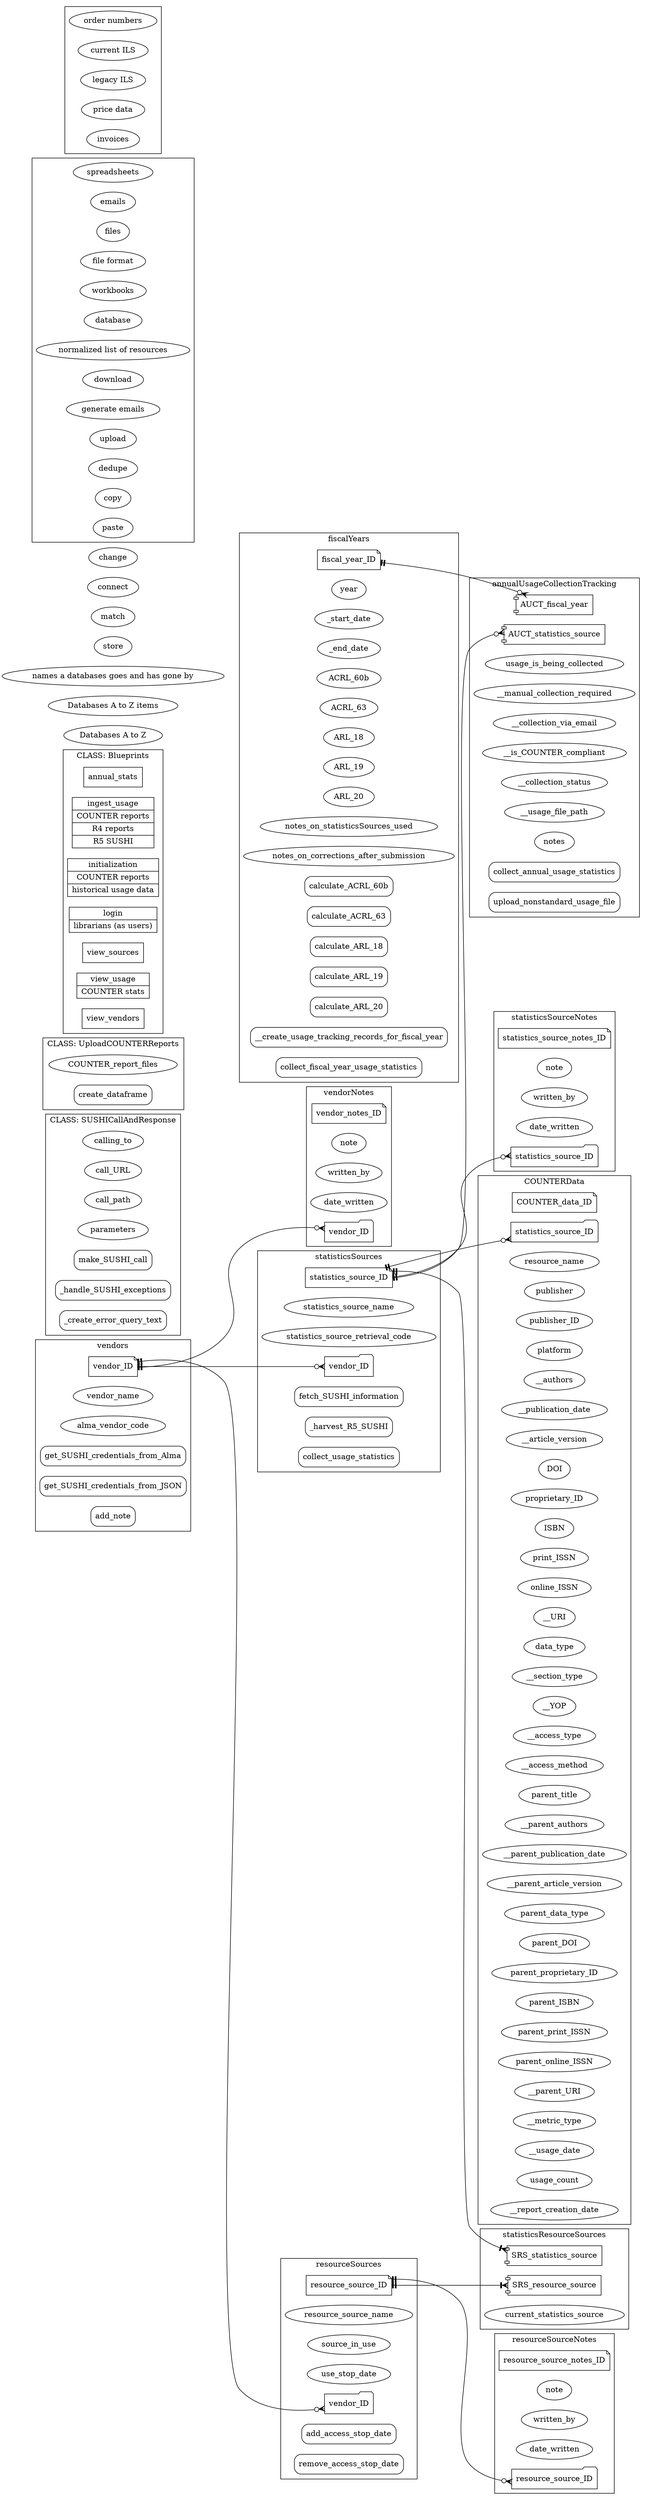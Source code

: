 digraph erd_and_classes {
    graph [rankdir = "LR"]
    /*
        ellipse = field/attribute
        note = PK
        folder = FK
        component = FK that makes up a composite PK
        Mrecord = methods
        
        Starting with two underscores means not from user stories
    */

    /* *** ESTABLISHED RELATIONS/CLASSES *** */
    

    subgraph cluster_fiscalYears {
        label="fiscalYears"

        // Attributes
        fiscal_year_ID [shape="note"]
        year
        _start_date // The FY start as date data type to go in SQL queries
        _end_date // The FY end as date data type to go in SQL queries
        // The submitted values are stored because vendors sometimes report issues with their stats collection, which require reharvesting
        ACRL_60b // Initial Circulation: Digital/Electronic
        ACRL_63 // E-Serials Usage: Digital/Electronic
        ARL_18 // Number of successful full-text article requests (journals)
        ARL_19 // Number of regular searches (databases)
        ARL_20 // Number of federated searches (databases)
        // Should the date when the numbers were collected be saved?
        notes_on_statisticsSources_used
        notes_on_corrections_after_submission // If a vendor issues a correction requiring reharvesting after numbers are submitted, should it be recorded here or on the page of the specific source being reharvested?

        // Methods
        // Should each number have its own method, or should all of them be calculated at the same time?
        calculate_ACRL_60b [shape="Mrecord"]
        calculate_ACRL_63 [shape="Mrecord"]
        calculate_ARL_18 [shape="Mrecord"]
        calculate_ARL_19 [shape="Mrecord"]
        calculate_ARL_20 [shape="Mrecord"]
        __create_usage_tracking_records_for_fiscal_year [shape="Mrecord"]
        collect_fiscal_year_usage_statistics [shape="Mrecord"]
    }


    subgraph cluster_vendors {
        label="vendors"

        //Attributes
        vendor_ID [shape="note"]
        vendor_name
        alma_vendor_code

        //Methods
        get_SUSHI_credentials_from_Alma [shape="Mrecord"]
        get_SUSHI_credentials_from_JSON [shape="Mrecord"]
        add_note [shape="Mrecord"]
    }

    
    subgraph cluster_vendorNotes {
        label="vendorNotes"

        //Attributes
        vendor_notes_ID [shape="note"]
        note_in_vendorNotes [label="note"]
        written_by_in_vendorNotes [label="written_by"]
        date_written_in_vendorNotes [label="date_written"]
        vendor_ID_in_vendorNotes [
            label="vendor_ID"
            shape="folder"
        ]

        //Methods
    }


    subgraph cluster_statisticsSources {
        label="statisticsSources"

        // Attributes
        statistics_source_ID [shape="note"]
        statistics_source_name
        statistics_source_retrieval_code
        vendor_ID_in_statisticsSources [
            label="vendor_ID"
            shape="folder"
        ]

        // Methods
        fetch_SUSHI_information [shape="Mrecord"]
        _harvest_R5_SUSHI [shape="Mrecord"]
        collect_usage_statistics [shape="Mrecord"]
        add_note [shape="Mrecord"]
    }


    subgraph cluster_statisticsSourceNotes {
        label="statisticsSourceNotes"

        //Attributes
        statistics_source_notes_ID [shape="note"]
        note_in_statisticsSourceNotes [label="note"]
        written_by_in_statisticsSourceNotes [label="written_by"]
        date_written_in_statisticsSourceNotes [label="date_written"]
        statistics_source_ID_in_statisticsSourceNotes [
            label="statistics_source_ID"
            shape="folder"
        ]

        //Methods
    }


    subgraph cluster_resourceSources {
        label="resourceSources"

        // Attributes
        resource_source_ID [shape="note"]
        resource_source_name
        source_in_use
        use_stop_date
        vendor_ID_in_resourceSources [
            label="vendor_ID"
            shape="folder"
        ]

        // Methods
        add_access_stop_date [shape="Mrecord"]
        remove_access_stop_date [shape="Mrecord"]
        add_note [shape="Mrecord"]
    }


    subgraph cluster_resourceSourceNotes {
        label="resourceSourceNotes"

        //Attributes
        resource_source_notes_ID [shape="note"]
        note_in_resourceSourceNotes [label="note"]
        written_by_in_resourceSourceNotes [label="written_by"]
        date_written_in_resourceSourceNotes [label="date_written"]
        resource_source_ID_in_resourceSourceNotes [
            label="resource_source_ID"
            shape="folder"
        ]

        //Methods
    }


    subgraph cluster_statisticsResourceSources {
        label="statisticsResourceSources"

        // Attributes
        SRS_statistics_source [shape="component"]
        SRS_resource_source [shape="component"]
        current_statistics_source // This indicates if the given statistics source is the active source for the resourceSource's usage. Every resourceSource in use must have a current statisticsSource regardless of if usage is actually provided for the resourceSource because the current statisticsSource is how the intentional omission of resourceSources that don't provide usage is tracked.

        // Methods
    }


    subgraph cluster_annualUsageCollectionTracking {
        label="annualUsageCollectionTracking"

        // Attributes
        AUCT_statistics_source [shape="component"]
        AUCT_fiscal_year [shape="component"]
        usage_is_being_collected
        __manual_collection_required
        __collection_via_email
        __is_COUNTER_compliant
        __collection_status
        __usage_file_path
        notes

        // Methods
        collect_annual_usage_statistics [shape="Mrecord"]
        upload_nonstandard_usage_file [shape="Mrecord"]
    }


    subgraph cluster_COUNTERData {
        label="COUNTERData"

        // Attributes
        COUNTER_data_ID [shape="note"]
        statistics_source_ID_in_COUNTERData [
            label="statistics_source_ID"
            shape="folder"
        ]
        resource_name
        publisher
        publisher_ID
        platform
        __authors
        __publication_date
        __article_version
        DOI
        proprietary_ID
        ISBN
        print_ISSN
        online_ISSN
        __URI
        data_type
        __section_type
        __YOP
        __access_type
        __access_method
        parent_title
        __parent_authors
        __parent_publication_date
        __parent_article_version
        parent_data_type
        parent_DOI
        parent_proprietary_ID
        parent_ISBN
        parent_print_ISSN
        parent_online_ISSN
        __parent_URI
        __metric_type
        __usage_date
        usage_count
        __report_creation_date

        // Methods
    }


    subgraph cluster_SUSHICallAndResponse {
        label="CLASS: SUSHICallAndResponse"

        // Attributes
        calling_to
        call_URL
        call_path
        parameters

        // Methods
        make_SUSHI_call [shape="Mrecord"]
        _handle_SUSHI_exceptions [shape="Mrecord"]
        _create_error_query_text [shape="Mrecord"]
    }


    subgraph cluster_UploadCOUNTERReports {
        label="CLASS: UploadCOUNTERReports"

        // Attributes
        COUNTER_report_files

        // Methods
        create_dataframe [shape="Mrecord"]
    }


    subgraph cluster_Blueprints {
        label="CLASS: Blueprints"

        annual_stats [
            shape="record"
            label="\N"
        ]
        ingest_usage [
            shape="record"
            label="\N|COUNTER reports|R4 reports|R5 SUSHI"
        ]
        initialization [
            shape="record"
            label="\N|COUNTER reports|historical usage data"
        ]
        login [
            shape="record"
            label="\N|librarians (as users)"
        ]
        view_sources [
            shape="record"
            label="\N"
        ]
        view_usage [
            shape="record"
            label="\N|COUNTER stats"
        ]
        view_vendors [
            shape="record"
            label="\N"
        ]
    }


    // RELATIONSHIPS (ordered by PK, then FK)
    /*
        Establish relationships from the PK (tail) to the FK (head)
        table --------(can connect to)---------[optionality]--(and)--[cardinality]-->other table
        arrowhead = how PK table can connect to FK table
        arrowtail = how FK table can connect to PK table
        
        teeodot = 0..1 (unique but optional)
        crowodot = 0..N (optional, not unique)
        teetee = 1..1 (exactly one)
        crowtee = 1..N (neither optional nor unique)
    */

    fiscal_year_ID -> AUCT_fiscal_year [
        dir="both"
        arrowhead="crowodot"
        arrowtail="teetee"
    ]


    vendor_ID -> vendor_ID_in_vendorNotes [
        dir="both"
        arrowhead="crowodot"
        arrowtail="teetee"
    ]


    vendor_ID -> vendor_ID_in_statisticsSources [
        dir="both"
        arrowhead="crowodot" // Want the option to have a vendor without a statistics source
        arrowtail="teetee"
    ]


    vendor_ID -> vendor_ID_in_resourceSources [
        dir="both"
        arrowhead="crowodot" // Want the option to have a vendor without a statistics source
        arrowtail="teetee"
    ]


    statistics_source_ID -> statistics_source_ID_in_statisticsSourceNotes [
        dir="both"
        arrowhead="crowodot"
        arrowtail="teetee"
    ]


    statistics_source_ID -> SRS_statistics_source [
        dir="both"
        arrowhead="crowtee"
        arrowtail="teetee"
    ]


    statistics_source_ID -> AUCT_statistics_source [
        dir="both"
        arrowhead="crowodot" // Since sources don't need to be connected to a collection year, they can be added as they arise, rather than needing to wait for the first round of collections in which they'll be included
        arrowtail="teetee"
    ]


    statistics_source_ID -> statistics_source_ID_in_COUNTERData [
        dir="both"
        arrowhead="crowodot"
        arrowtail="teetee"
    ]


    resource_source_ID -> SRS_resource_source [
        dir="both"
        arrowhead="crowtee"
        arrowtail="teetee"
    ]


    resource_source_ID -> resource_source_ID_in_resourceSourceNotes [
        dir="both"
        arrowhead="crowodot"
        arrowtail="teetee"
    ]


    /* *** OBJECTS TO BE ORGANIZED *** */

    // Nouns: Classes or Attributes
    "Databases A to Z"
    "Databases A to Z items"
    "names a databases goes and has gone by"
    /* Do these need to be kept?
        reference
        location
        databases
        aggregator
        initial database data
        unique resource list
    */

    //Verbs: Methods
    store
    match
    connect
    change

    subgraph cluster_Technical_Terms {
        // Nouns: Classes or Attributes
        spreadsheets
        emails
        files
        "file format"
        workbooks
        database
        "normalized list of resources"
        // Verbs: Methods
        download
        "generate emails"
        upload
        dedupe
        copy
        paste
    }

    subgraph cluster_Acquisitions_Terms {
        // Nouns: Classes or Attributes
        "order numbers"
        "current ILS"
        "legacy ILS"
        "price data"
        invoices
        // Verbs: Methods
    }
}